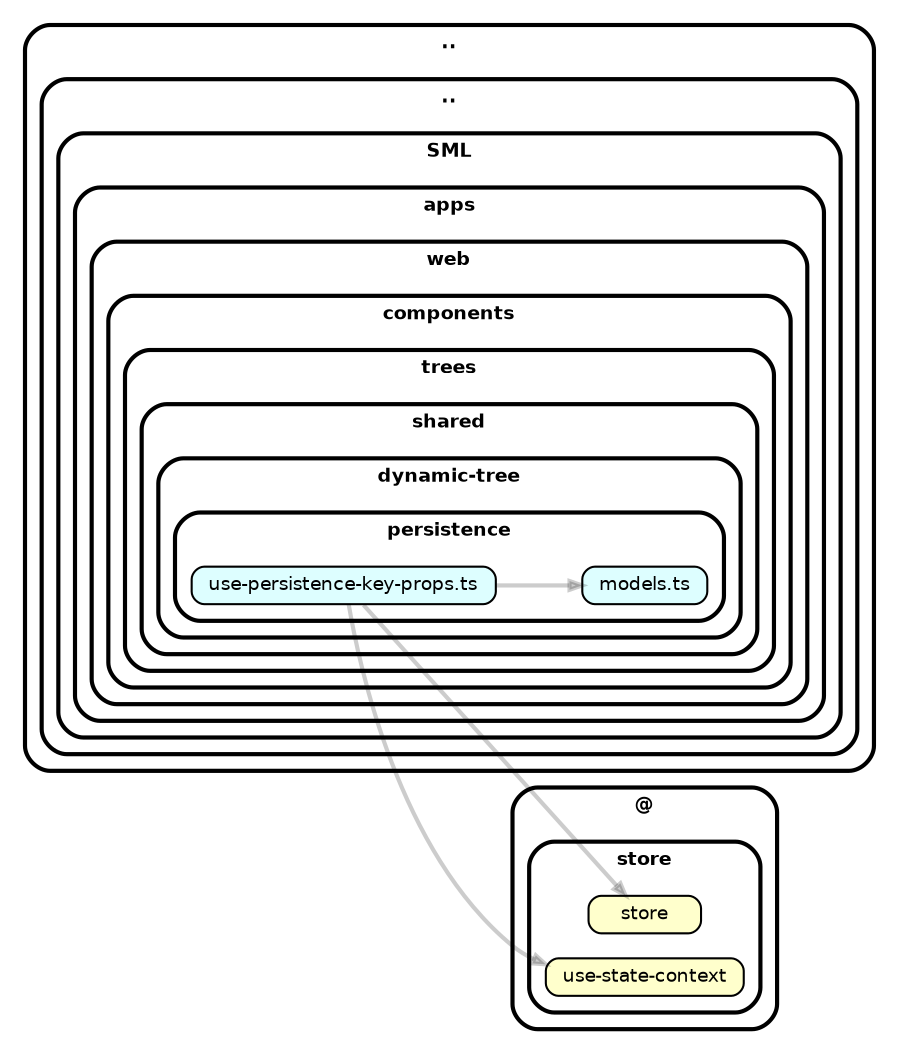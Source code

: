strict digraph "dependency-cruiser output"{
    rankdir="LR" splines="true" overlap="false" nodesep="0.16" ranksep="0.18" fontname="Helvetica-bold" fontsize="9" style="rounded,bold,filled" fillcolor="#ffffff" compound="true"
    node [shape="box" style="rounded, filled" height="0.2" color="black" fillcolor="#ffffcc" fontcolor="black" fontname="Helvetica" fontsize="9"]
    edge [arrowhead="normal" arrowsize="0.6" penwidth="2.0" color="#00000033" fontname="Helvetica" fontsize="9"]

    subgraph "cluster_.." {label=".." subgraph "cluster_../.." {label=".." subgraph "cluster_../../SML" {label="SML" subgraph "cluster_../../SML/apps" {label="apps" subgraph "cluster_../../SML/apps/web" {label="web" subgraph "cluster_../../SML/apps/web/components" {label="components" subgraph "cluster_../../SML/apps/web/components/trees" {label="trees" subgraph "cluster_../../SML/apps/web/components/trees/shared" {label="shared" subgraph "cluster_../../SML/apps/web/components/trees/shared/dynamic-tree" {label="dynamic-tree" subgraph "cluster_../../SML/apps/web/components/trees/shared/dynamic-tree/persistence" {label="persistence" "../../SML/apps/web/components/trees/shared/dynamic-tree/persistence/models.ts" [label=<models.ts> tooltip="models.ts" URL="../../SML/apps/web/components/trees/shared/dynamic-tree/persistence/models.ts" fillcolor="#ddfeff"] } } } } } } } } } }
    subgraph "cluster_.." {label=".." subgraph "cluster_../.." {label=".." subgraph "cluster_../../SML" {label="SML" subgraph "cluster_../../SML/apps" {label="apps" subgraph "cluster_../../SML/apps/web" {label="web" subgraph "cluster_../../SML/apps/web/components" {label="components" subgraph "cluster_../../SML/apps/web/components/trees" {label="trees" subgraph "cluster_../../SML/apps/web/components/trees/shared" {label="shared" subgraph "cluster_../../SML/apps/web/components/trees/shared/dynamic-tree" {label="dynamic-tree" subgraph "cluster_../../SML/apps/web/components/trees/shared/dynamic-tree/persistence" {label="persistence" "../../SML/apps/web/components/trees/shared/dynamic-tree/persistence/use-persistence-key-props.ts" [label=<use-persistence-key-props.ts> tooltip="use-persistence-key-props.ts" URL="../../SML/apps/web/components/trees/shared/dynamic-tree/persistence/use-persistence-key-props.ts" fillcolor="#ddfeff"] } } } } } } } } } }
    "../../SML/apps/web/components/trees/shared/dynamic-tree/persistence/use-persistence-key-props.ts" -> "../../SML/apps/web/components/trees/shared/dynamic-tree/persistence/models.ts"
    "../../SML/apps/web/components/trees/shared/dynamic-tree/persistence/use-persistence-key-props.ts" -> "@/store/store"
    "../../SML/apps/web/components/trees/shared/dynamic-tree/persistence/use-persistence-key-props.ts" -> "@/store/use-state-context"
    subgraph "cluster_@" {label="@" subgraph "cluster_@/store" {label="store" "@/store/store" [label=<store> tooltip="store" ] } }
    subgraph "cluster_@" {label="@" subgraph "cluster_@/store" {label="store" "@/store/use-state-context" [label=<use-state-context> tooltip="use-state-context" ] } }
}
